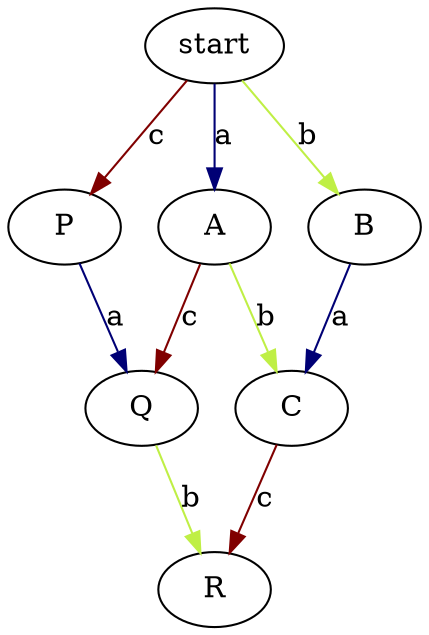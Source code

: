 digraph G {
	"A" -> "Q" [label="c", color="#800000"]
	"A" -> "C" [label="b", color="#bfef45"]
	"B" -> "C" [label="a", color="#000075"]
	"Q" -> "R" [label="b", color="#bfef45"]
	"start" -> "A" [label="a", color="#000075"]
	"start" -> "B" [label="b", color="#bfef45"]
	"start" -> "P" [label="c", color="#800000"]
	"P" -> "Q" [label="a", color="#000075"]
	"C" -> "R" [label="c", color="#800000"]
} 
 /* 
	< "A" -"a"-> "start" / > "A" -"b"-> "C"
	< "C" -"b"-> "A" / < "C" -"a"-> "B"
	< "Q" -"a"-> "P" / < "Q" -"c"-> "A"
	> "A" -"c"-> "Q" / > "A" -"b"-> "C"
	> "start" -"b"-> "B" / > "start" -"a"-> "A"
	< "C" -"b"-> "A" / > "C" -"c"-> "R"
	> "start" -"c"-> "P" / > "start" -"a"-> "A"
	< "P" -"c"-> "start" / > "P" -"a"-> "Q"
	< "B" -"b"-> "start" / > "B" -"a"-> "C"
	< "R" -"b"-> "Q" / < "R" -"c"-> "C"
	< "Q" -"c"-> "A" / > "Q" -"b"-> "R"
	< "A" -"a"-> "start" / > "A" -"c"-> "Q"
*/